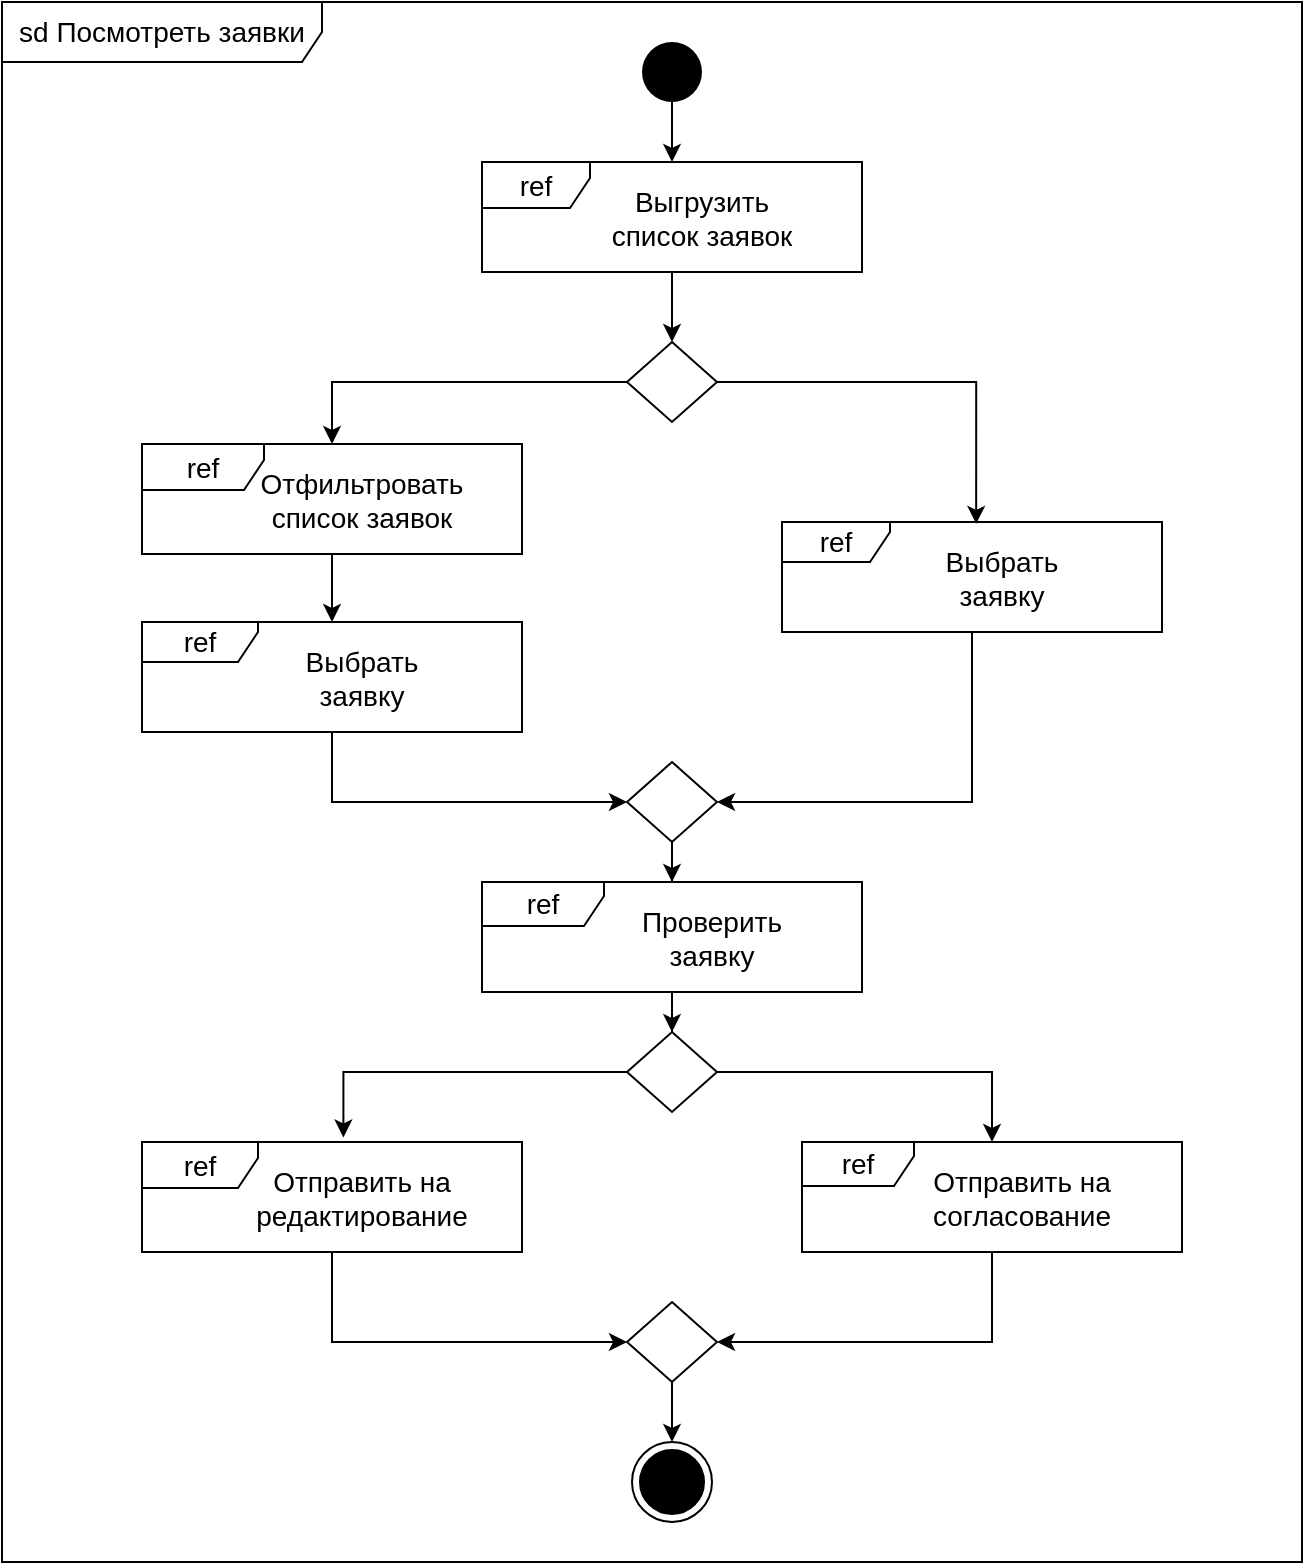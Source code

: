 <mxfile version="17.4.3" type="device"><diagram name="Page-1" id="13e1069c-82ec-6db2-03f1-153e76fe0fe0"><mxGraphModel dx="1414" dy="821" grid="0" gridSize="10" guides="1" tooltips="1" connect="1" arrows="1" fold="1" page="0" pageScale="1" pageWidth="1100" pageHeight="850" background="none" math="0" shadow="0"><root><mxCell id="0"/><mxCell id="1" parent="0"/><mxCell id="KsmKkIpcyOmS6etyXNld-1" value="sd Посмотреть заявки" style="shape=umlFrame;whiteSpace=wrap;html=1;width=160;height=30;fontSize=14;" vertex="1" parent="1"><mxGeometry x="220" y="80" width="650" height="780" as="geometry"/></mxCell><mxCell id="KsmKkIpcyOmS6etyXNld-2" value="" style="ellipse;html=1;shape=endState;fillColor=#000000;strokeColor=#000000;fontSize=14;" vertex="1" parent="1"><mxGeometry x="535" y="800" width="40" height="40" as="geometry"/></mxCell><mxCell id="KsmKkIpcyOmS6etyXNld-22" style="edgeStyle=orthogonalEdgeStyle;rounded=0;orthogonalLoop=1;jettySize=auto;html=1;exitX=0.5;exitY=1;exitDx=0;exitDy=0;fontSize=14;" edge="1" parent="1" source="KsmKkIpcyOmS6etyXNld-4" target="KsmKkIpcyOmS6etyXNld-5"><mxGeometry relative="1" as="geometry"/></mxCell><mxCell id="KsmKkIpcyOmS6etyXNld-4" value="" style="ellipse;fillColor=#000000;strokeColor=none;fontSize=14;" vertex="1" parent="1"><mxGeometry x="540" y="100" width="30" height="30" as="geometry"/></mxCell><mxCell id="KsmKkIpcyOmS6etyXNld-36" style="edgeStyle=orthogonalEdgeStyle;rounded=0;orthogonalLoop=1;jettySize=auto;html=1;exitX=0;exitY=0.5;exitDx=0;exitDy=0;fontSize=14;" edge="1" parent="1" source="KsmKkIpcyOmS6etyXNld-6" target="KsmKkIpcyOmS6etyXNld-18"><mxGeometry relative="1" as="geometry"/></mxCell><mxCell id="KsmKkIpcyOmS6etyXNld-42" style="edgeStyle=orthogonalEdgeStyle;rounded=0;orthogonalLoop=1;jettySize=auto;html=1;exitX=1;exitY=0.5;exitDx=0;exitDy=0;entryX=0.511;entryY=0.017;entryDx=0;entryDy=0;entryPerimeter=0;fontSize=14;" edge="1" parent="1" source="KsmKkIpcyOmS6etyXNld-6" target="KsmKkIpcyOmS6etyXNld-40"><mxGeometry relative="1" as="geometry"/></mxCell><mxCell id="KsmKkIpcyOmS6etyXNld-6" value="" style="rhombus;strokeColor=#000000;fontSize=14;" vertex="1" parent="1"><mxGeometry x="532.5" y="250" width="45" height="40" as="geometry"/></mxCell><mxCell id="KsmKkIpcyOmS6etyXNld-10" value="" style="group;fontSize=14;" vertex="1" connectable="0" parent="1"><mxGeometry x="460" y="160" width="190" height="55" as="geometry"/></mxCell><mxCell id="KsmKkIpcyOmS6etyXNld-5" value="ref" style="shape=umlFrame;whiteSpace=wrap;html=1;strokeColor=#000000;fontSize=14;width=54;height=23;" vertex="1" parent="KsmKkIpcyOmS6etyXNld-10"><mxGeometry width="190" height="55" as="geometry"/></mxCell><mxCell id="KsmKkIpcyOmS6etyXNld-7" value="Выгрузить список заявок" style="text;html=1;strokeColor=none;fillColor=none;align=center;verticalAlign=middle;whiteSpace=wrap;rounded=0;fontSize=14;" vertex="1" parent="KsmKkIpcyOmS6etyXNld-10"><mxGeometry x="60" y="12.5" width="100" height="30" as="geometry"/></mxCell><mxCell id="KsmKkIpcyOmS6etyXNld-17" value="" style="group;fontSize=14;" vertex="1" connectable="0" parent="1"><mxGeometry x="290" y="301" width="190" height="55" as="geometry"/></mxCell><mxCell id="KsmKkIpcyOmS6etyXNld-18" value="ref" style="shape=umlFrame;whiteSpace=wrap;html=1;strokeColor=#000000;fontSize=14;width=61;height=23;" vertex="1" parent="KsmKkIpcyOmS6etyXNld-17"><mxGeometry width="190" height="55" as="geometry"/></mxCell><mxCell id="KsmKkIpcyOmS6etyXNld-19" value="Отфильтровать список заявок" style="text;html=1;strokeColor=none;fillColor=none;align=center;verticalAlign=middle;whiteSpace=wrap;rounded=0;fontSize=14;" vertex="1" parent="KsmKkIpcyOmS6etyXNld-17"><mxGeometry x="60" y="12.5" width="100" height="30" as="geometry"/></mxCell><mxCell id="KsmKkIpcyOmS6etyXNld-25" value="" style="group;fontSize=14;" vertex="1" connectable="0" parent="1"><mxGeometry x="290" y="390" width="190" height="55" as="geometry"/></mxCell><mxCell id="KsmKkIpcyOmS6etyXNld-26" value="ref" style="shape=umlFrame;whiteSpace=wrap;html=1;strokeColor=#000000;fontSize=14;width=58;height=20;" vertex="1" parent="KsmKkIpcyOmS6etyXNld-25"><mxGeometry width="190" height="55" as="geometry"/></mxCell><mxCell id="KsmKkIpcyOmS6etyXNld-27" value="Выбрать заявку" style="text;html=1;strokeColor=none;fillColor=none;align=center;verticalAlign=middle;whiteSpace=wrap;rounded=0;fontSize=14;" vertex="1" parent="KsmKkIpcyOmS6etyXNld-25"><mxGeometry x="60" y="12.5" width="100" height="30" as="geometry"/></mxCell><mxCell id="KsmKkIpcyOmS6etyXNld-28" style="edgeStyle=orthogonalEdgeStyle;rounded=0;orthogonalLoop=1;jettySize=auto;html=1;fontSize=14;" edge="1" parent="1" source="KsmKkIpcyOmS6etyXNld-18" target="KsmKkIpcyOmS6etyXNld-26"><mxGeometry relative="1" as="geometry"/></mxCell><mxCell id="KsmKkIpcyOmS6etyXNld-31" style="edgeStyle=orthogonalEdgeStyle;rounded=0;orthogonalLoop=1;jettySize=auto;html=1;entryX=0.5;entryY=0;entryDx=0;entryDy=0;fontSize=14;" edge="1" parent="1" source="KsmKkIpcyOmS6etyXNld-5" target="KsmKkIpcyOmS6etyXNld-6"><mxGeometry relative="1" as="geometry"/></mxCell><mxCell id="KsmKkIpcyOmS6etyXNld-57" style="edgeStyle=orthogonalEdgeStyle;rounded=0;orthogonalLoop=1;jettySize=auto;html=1;exitX=0.5;exitY=1;exitDx=0;exitDy=0;fontSize=14;" edge="1" parent="1" source="KsmKkIpcyOmS6etyXNld-37" target="KsmKkIpcyOmS6etyXNld-55"><mxGeometry relative="1" as="geometry"/></mxCell><mxCell id="KsmKkIpcyOmS6etyXNld-37" value="" style="rhombus;strokeColor=#000000;fontSize=14;" vertex="1" parent="1"><mxGeometry x="532.5" y="460" width="45" height="40" as="geometry"/></mxCell><mxCell id="KsmKkIpcyOmS6etyXNld-38" style="edgeStyle=orthogonalEdgeStyle;rounded=0;orthogonalLoop=1;jettySize=auto;html=1;entryX=0;entryY=0.5;entryDx=0;entryDy=0;fontSize=14;" edge="1" parent="1" source="KsmKkIpcyOmS6etyXNld-26" target="KsmKkIpcyOmS6etyXNld-37"><mxGeometry relative="1" as="geometry"><Array as="points"><mxPoint x="385" y="480"/></Array></mxGeometry></mxCell><mxCell id="KsmKkIpcyOmS6etyXNld-39" value="" style="group;fontSize=14;" vertex="1" connectable="0" parent="1"><mxGeometry x="610" y="340" width="190" height="55" as="geometry"/></mxCell><mxCell id="KsmKkIpcyOmS6etyXNld-40" value="ref" style="shape=umlFrame;whiteSpace=wrap;html=1;strokeColor=#000000;fontSize=14;width=54;height=20;" vertex="1" parent="KsmKkIpcyOmS6etyXNld-39"><mxGeometry width="190" height="55" as="geometry"/></mxCell><mxCell id="KsmKkIpcyOmS6etyXNld-41" value="Выбрать заявку" style="text;html=1;strokeColor=none;fillColor=none;align=center;verticalAlign=middle;whiteSpace=wrap;rounded=0;fontSize=14;" vertex="1" parent="KsmKkIpcyOmS6etyXNld-39"><mxGeometry x="60" y="12.5" width="100" height="30" as="geometry"/></mxCell><mxCell id="KsmKkIpcyOmS6etyXNld-43" style="edgeStyle=orthogonalEdgeStyle;rounded=0;orthogonalLoop=1;jettySize=auto;html=1;entryX=1;entryY=0.5;entryDx=0;entryDy=0;fontSize=14;" edge="1" parent="1" source="KsmKkIpcyOmS6etyXNld-40" target="KsmKkIpcyOmS6etyXNld-37"><mxGeometry relative="1" as="geometry"><Array as="points"><mxPoint x="705" y="480"/></Array></mxGeometry></mxCell><mxCell id="KsmKkIpcyOmS6etyXNld-59" style="edgeStyle=orthogonalEdgeStyle;rounded=0;orthogonalLoop=1;jettySize=auto;html=1;exitX=0;exitY=0.5;exitDx=0;exitDy=0;entryX=0.53;entryY=-0.041;entryDx=0;entryDy=0;entryPerimeter=0;fontSize=14;" edge="1" parent="1" source="KsmKkIpcyOmS6etyXNld-45" target="KsmKkIpcyOmS6etyXNld-48"><mxGeometry relative="1" as="geometry"/></mxCell><mxCell id="KsmKkIpcyOmS6etyXNld-60" style="edgeStyle=orthogonalEdgeStyle;rounded=0;orthogonalLoop=1;jettySize=auto;html=1;exitX=1;exitY=0.5;exitDx=0;exitDy=0;fontSize=14;" edge="1" parent="1" source="KsmKkIpcyOmS6etyXNld-45" target="KsmKkIpcyOmS6etyXNld-51"><mxGeometry relative="1" as="geometry"/></mxCell><mxCell id="KsmKkIpcyOmS6etyXNld-45" value="" style="rhombus;strokeColor=#000000;fontSize=14;" vertex="1" parent="1"><mxGeometry x="532.5" y="595" width="45" height="40" as="geometry"/></mxCell><mxCell id="KsmKkIpcyOmS6etyXNld-47" value="" style="group;fontSize=14;" vertex="1" connectable="0" parent="1"><mxGeometry x="290" y="650" width="190" height="55" as="geometry"/></mxCell><mxCell id="KsmKkIpcyOmS6etyXNld-48" value="ref" style="shape=umlFrame;whiteSpace=wrap;html=1;strokeColor=#000000;fontSize=14;width=58;height=23;" vertex="1" parent="KsmKkIpcyOmS6etyXNld-47"><mxGeometry width="190" height="55" as="geometry"/></mxCell><mxCell id="KsmKkIpcyOmS6etyXNld-49" value="Отправить на редактирование" style="text;html=1;strokeColor=none;fillColor=none;align=center;verticalAlign=middle;whiteSpace=wrap;rounded=0;fontSize=14;" vertex="1" parent="KsmKkIpcyOmS6etyXNld-47"><mxGeometry x="60" y="12.5" width="100" height="30" as="geometry"/></mxCell><mxCell id="KsmKkIpcyOmS6etyXNld-50" value="" style="group;fontSize=14;" vertex="1" connectable="0" parent="1"><mxGeometry x="620" y="650" width="190" height="55" as="geometry"/></mxCell><mxCell id="KsmKkIpcyOmS6etyXNld-51" value="ref" style="shape=umlFrame;whiteSpace=wrap;html=1;strokeColor=#000000;fontSize=14;width=56;height=22;" vertex="1" parent="KsmKkIpcyOmS6etyXNld-50"><mxGeometry width="190" height="55" as="geometry"/></mxCell><mxCell id="KsmKkIpcyOmS6etyXNld-52" value="Отправить на согласование" style="text;html=1;strokeColor=none;fillColor=none;align=center;verticalAlign=middle;whiteSpace=wrap;rounded=0;fontSize=14;" vertex="1" parent="KsmKkIpcyOmS6etyXNld-50"><mxGeometry x="60" y="12.5" width="100" height="30" as="geometry"/></mxCell><mxCell id="KsmKkIpcyOmS6etyXNld-54" value="" style="group;fontSize=14;" vertex="1" connectable="0" parent="1"><mxGeometry x="460" y="520" width="190" height="55" as="geometry"/></mxCell><mxCell id="KsmKkIpcyOmS6etyXNld-55" value="ref" style="shape=umlFrame;whiteSpace=wrap;html=1;strokeColor=#000000;fontSize=14;width=61;height=22;" vertex="1" parent="KsmKkIpcyOmS6etyXNld-54"><mxGeometry width="190" height="55" as="geometry"/></mxCell><mxCell id="KsmKkIpcyOmS6etyXNld-56" value="Проверить заявку" style="text;html=1;strokeColor=none;fillColor=none;align=center;verticalAlign=middle;whiteSpace=wrap;rounded=0;fontSize=14;" vertex="1" parent="KsmKkIpcyOmS6etyXNld-54"><mxGeometry x="60" y="12.5" width="110" height="30" as="geometry"/></mxCell><mxCell id="KsmKkIpcyOmS6etyXNld-58" style="edgeStyle=orthogonalEdgeStyle;rounded=0;orthogonalLoop=1;jettySize=auto;html=1;entryX=0.5;entryY=0;entryDx=0;entryDy=0;fontSize=14;" edge="1" parent="1" source="KsmKkIpcyOmS6etyXNld-55" target="KsmKkIpcyOmS6etyXNld-45"><mxGeometry relative="1" as="geometry"/></mxCell><mxCell id="KsmKkIpcyOmS6etyXNld-64" style="edgeStyle=orthogonalEdgeStyle;rounded=0;orthogonalLoop=1;jettySize=auto;html=1;exitX=0.5;exitY=1;exitDx=0;exitDy=0;entryX=0.5;entryY=0;entryDx=0;entryDy=0;fontSize=14;" edge="1" parent="1" source="KsmKkIpcyOmS6etyXNld-61" target="KsmKkIpcyOmS6etyXNld-2"><mxGeometry relative="1" as="geometry"/></mxCell><mxCell id="KsmKkIpcyOmS6etyXNld-61" value="" style="rhombus;strokeColor=#000000;fontSize=14;" vertex="1" parent="1"><mxGeometry x="532.5" y="730" width="45" height="40" as="geometry"/></mxCell><mxCell id="KsmKkIpcyOmS6etyXNld-62" style="edgeStyle=orthogonalEdgeStyle;rounded=0;orthogonalLoop=1;jettySize=auto;html=1;entryX=0;entryY=0.5;entryDx=0;entryDy=0;fontSize=14;" edge="1" parent="1" source="KsmKkIpcyOmS6etyXNld-48" target="KsmKkIpcyOmS6etyXNld-61"><mxGeometry relative="1" as="geometry"><Array as="points"><mxPoint x="385" y="750"/></Array></mxGeometry></mxCell><mxCell id="KsmKkIpcyOmS6etyXNld-63" style="edgeStyle=orthogonalEdgeStyle;rounded=0;orthogonalLoop=1;jettySize=auto;html=1;entryX=1;entryY=0.5;entryDx=0;entryDy=0;fontSize=14;" edge="1" parent="1" source="KsmKkIpcyOmS6etyXNld-51" target="KsmKkIpcyOmS6etyXNld-61"><mxGeometry relative="1" as="geometry"><Array as="points"><mxPoint x="715" y="750"/></Array></mxGeometry></mxCell></root></mxGraphModel></diagram></mxfile>